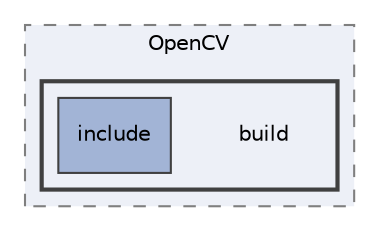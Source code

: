 digraph "P4ALL_OCR-TABLES/vendor/OpenCV/build"
{
 // LATEX_PDF_SIZE
  edge [fontname="Helvetica",fontsize="10",labelfontname="Helvetica",labelfontsize="10"];
  node [fontname="Helvetica",fontsize="10",shape=record];
  compound=true
  subgraph clusterdir_aaba979765c6a564283ece43a1ff06ce {
    graph [ bgcolor="#edf0f7", pencolor="grey50", style="filled,dashed,", label="OpenCV", fontname="Helvetica", fontsize="10", URL="dir_aaba979765c6a564283ece43a1ff06ce.html"]
  subgraph clusterdir_85e460193e58f77f173edd3c8b79634a {
    graph [ bgcolor="#edf0f7", pencolor="grey25", style="filled,bold,", label="", fontname="Helvetica", fontsize="10", URL="dir_85e460193e58f77f173edd3c8b79634a.html"]
    dir_85e460193e58f77f173edd3c8b79634a [shape=plaintext, label="build"];
  dir_c564cbabe16cc86e858933ac198663d8 [shape=box, label="include", style="filled,", fillcolor="#a2b4d6", color="grey25", URL="dir_c564cbabe16cc86e858933ac198663d8.html"];
  }
  }
}
